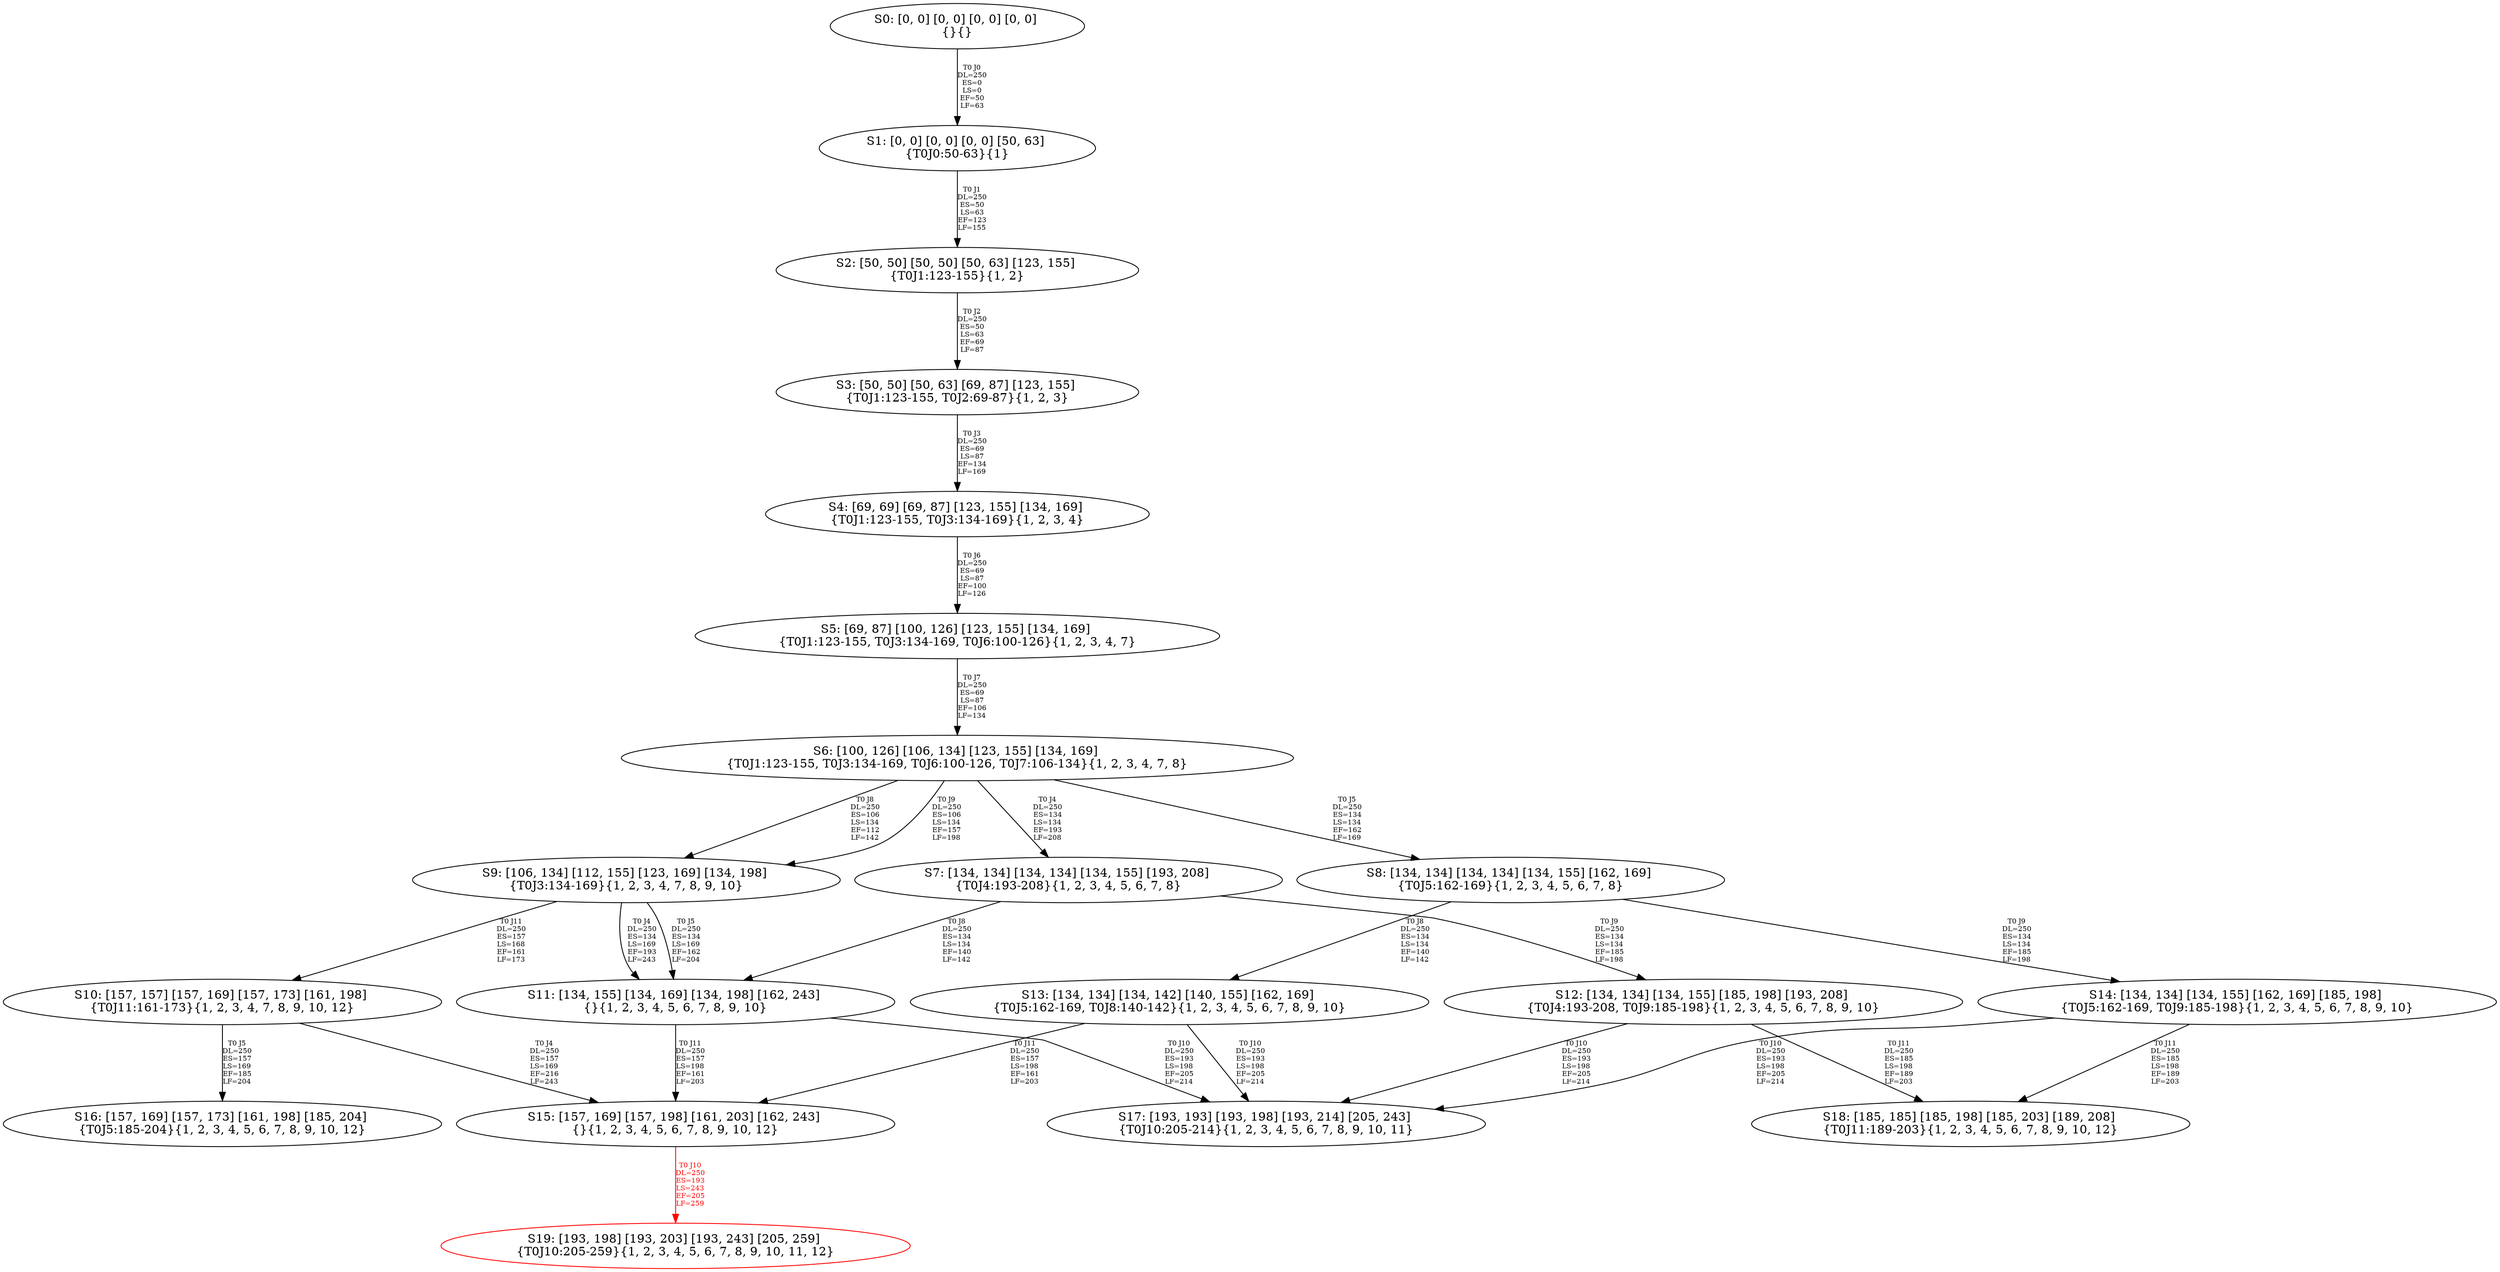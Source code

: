 digraph {
	S0[label="S0: [0, 0] [0, 0] [0, 0] [0, 0] \n{}{}"];
	S1[label="S1: [0, 0] [0, 0] [0, 0] [50, 63] \n{T0J0:50-63}{1}"];
	S2[label="S2: [50, 50] [50, 50] [50, 63] [123, 155] \n{T0J1:123-155}{1, 2}"];
	S3[label="S3: [50, 50] [50, 63] [69, 87] [123, 155] \n{T0J1:123-155, T0J2:69-87}{1, 2, 3}"];
	S4[label="S4: [69, 69] [69, 87] [123, 155] [134, 169] \n{T0J1:123-155, T0J3:134-169}{1, 2, 3, 4}"];
	S5[label="S5: [69, 87] [100, 126] [123, 155] [134, 169] \n{T0J1:123-155, T0J3:134-169, T0J6:100-126}{1, 2, 3, 4, 7}"];
	S6[label="S6: [100, 126] [106, 134] [123, 155] [134, 169] \n{T0J1:123-155, T0J3:134-169, T0J6:100-126, T0J7:106-134}{1, 2, 3, 4, 7, 8}"];
	S7[label="S7: [134, 134] [134, 134] [134, 155] [193, 208] \n{T0J4:193-208}{1, 2, 3, 4, 5, 6, 7, 8}"];
	S8[label="S8: [134, 134] [134, 134] [134, 155] [162, 169] \n{T0J5:162-169}{1, 2, 3, 4, 5, 6, 7, 8}"];
	S9[label="S9: [106, 134] [112, 155] [123, 169] [134, 198] \n{T0J3:134-169}{1, 2, 3, 4, 7, 8, 9, 10}"];
	S10[label="S10: [157, 157] [157, 169] [157, 173] [161, 198] \n{T0J11:161-173}{1, 2, 3, 4, 7, 8, 9, 10, 12}"];
	S11[label="S11: [134, 155] [134, 169] [134, 198] [162, 243] \n{}{1, 2, 3, 4, 5, 6, 7, 8, 9, 10}"];
	S12[label="S12: [134, 134] [134, 155] [185, 198] [193, 208] \n{T0J4:193-208, T0J9:185-198}{1, 2, 3, 4, 5, 6, 7, 8, 9, 10}"];
	S13[label="S13: [134, 134] [134, 142] [140, 155] [162, 169] \n{T0J5:162-169, T0J8:140-142}{1, 2, 3, 4, 5, 6, 7, 8, 9, 10}"];
	S14[label="S14: [134, 134] [134, 155] [162, 169] [185, 198] \n{T0J5:162-169, T0J9:185-198}{1, 2, 3, 4, 5, 6, 7, 8, 9, 10}"];
	S15[label="S15: [157, 169] [157, 198] [161, 203] [162, 243] \n{}{1, 2, 3, 4, 5, 6, 7, 8, 9, 10, 12}"];
	S16[label="S16: [157, 169] [157, 173] [161, 198] [185, 204] \n{T0J5:185-204}{1, 2, 3, 4, 5, 6, 7, 8, 9, 10, 12}"];
	S17[label="S17: [193, 193] [193, 198] [193, 214] [205, 243] \n{T0J10:205-214}{1, 2, 3, 4, 5, 6, 7, 8, 9, 10, 11}"];
	S18[label="S18: [185, 185] [185, 198] [185, 203] [189, 208] \n{T0J11:189-203}{1, 2, 3, 4, 5, 6, 7, 8, 9, 10, 12}"];
	S19[label="S19: [193, 198] [193, 203] [193, 243] [205, 259] \n{T0J10:205-259}{1, 2, 3, 4, 5, 6, 7, 8, 9, 10, 11, 12}"];
	S0 -> S1[label="T0 J0\nDL=250\nES=0\nLS=0\nEF=50\nLF=63",fontsize=8];
	S1 -> S2[label="T0 J1\nDL=250\nES=50\nLS=63\nEF=123\nLF=155",fontsize=8];
	S2 -> S3[label="T0 J2\nDL=250\nES=50\nLS=63\nEF=69\nLF=87",fontsize=8];
	S3 -> S4[label="T0 J3\nDL=250\nES=69\nLS=87\nEF=134\nLF=169",fontsize=8];
	S4 -> S5[label="T0 J6\nDL=250\nES=69\nLS=87\nEF=100\nLF=126",fontsize=8];
	S5 -> S6[label="T0 J7\nDL=250\nES=69\nLS=87\nEF=106\nLF=134",fontsize=8];
	S6 -> S7[label="T0 J4\nDL=250\nES=134\nLS=134\nEF=193\nLF=208",fontsize=8];
	S6 -> S8[label="T0 J5\nDL=250\nES=134\nLS=134\nEF=162\nLF=169",fontsize=8];
	S6 -> S9[label="T0 J8\nDL=250\nES=106\nLS=134\nEF=112\nLF=142",fontsize=8];
	S6 -> S9[label="T0 J9\nDL=250\nES=106\nLS=134\nEF=157\nLF=198",fontsize=8];
	S7 -> S11[label="T0 J8\nDL=250\nES=134\nLS=134\nEF=140\nLF=142",fontsize=8];
	S7 -> S12[label="T0 J9\nDL=250\nES=134\nLS=134\nEF=185\nLF=198",fontsize=8];
	S8 -> S13[label="T0 J8\nDL=250\nES=134\nLS=134\nEF=140\nLF=142",fontsize=8];
	S8 -> S14[label="T0 J9\nDL=250\nES=134\nLS=134\nEF=185\nLF=198",fontsize=8];
	S9 -> S11[label="T0 J4\nDL=250\nES=134\nLS=169\nEF=193\nLF=243",fontsize=8];
	S9 -> S11[label="T0 J5\nDL=250\nES=134\nLS=169\nEF=162\nLF=204",fontsize=8];
	S9 -> S10[label="T0 J11\nDL=250\nES=157\nLS=168\nEF=161\nLF=173",fontsize=8];
	S10 -> S15[label="T0 J4\nDL=250\nES=157\nLS=169\nEF=216\nLF=243",fontsize=8];
	S10 -> S16[label="T0 J5\nDL=250\nES=157\nLS=169\nEF=185\nLF=204",fontsize=8];
	S11 -> S17[label="T0 J10\nDL=250\nES=193\nLS=198\nEF=205\nLF=214",fontsize=8];
	S11 -> S15[label="T0 J11\nDL=250\nES=157\nLS=198\nEF=161\nLF=203",fontsize=8];
	S12 -> S17[label="T0 J10\nDL=250\nES=193\nLS=198\nEF=205\nLF=214",fontsize=8];
	S12 -> S18[label="T0 J11\nDL=250\nES=185\nLS=198\nEF=189\nLF=203",fontsize=8];
	S13 -> S17[label="T0 J10\nDL=250\nES=193\nLS=198\nEF=205\nLF=214",fontsize=8];
	S13 -> S15[label="T0 J11\nDL=250\nES=157\nLS=198\nEF=161\nLF=203",fontsize=8];
	S14 -> S17[label="T0 J10\nDL=250\nES=193\nLS=198\nEF=205\nLF=214",fontsize=8];
	S14 -> S18[label="T0 J11\nDL=250\nES=185\nLS=198\nEF=189\nLF=203",fontsize=8];
	S15 -> S19[label="T0 J10\nDL=250\nES=193\nLS=243\nEF=205\nLF=259",color=Red,fontcolor=Red,fontsize=8];
S19[color=Red];
}
